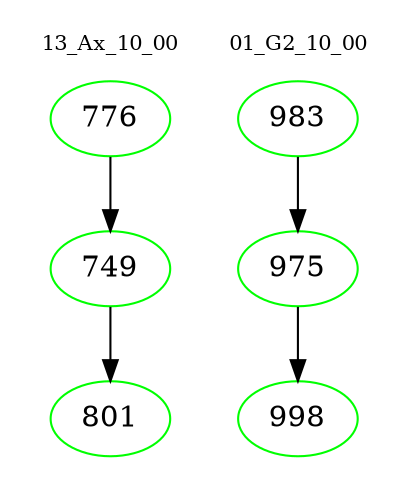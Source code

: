 digraph{
subgraph cluster_0 {
color = white
label = "13_Ax_10_00";
fontsize=10;
T0_776 [label="776", color="green"]
T0_776 -> T0_749 [color="black"]
T0_749 [label="749", color="green"]
T0_749 -> T0_801 [color="black"]
T0_801 [label="801", color="green"]
}
subgraph cluster_1 {
color = white
label = "01_G2_10_00";
fontsize=10;
T1_983 [label="983", color="green"]
T1_983 -> T1_975 [color="black"]
T1_975 [label="975", color="green"]
T1_975 -> T1_998 [color="black"]
T1_998 [label="998", color="green"]
}
}
